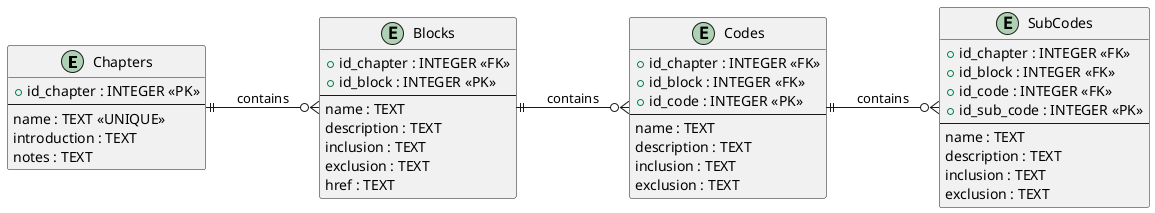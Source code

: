 @startuml
left to right direction

entity "Chapters" {
    + id_chapter : INTEGER <<PK>>
    --
    name : TEXT <<UNIQUE>>
    introduction : TEXT
    notes : TEXT
}

entity "Blocks" {
    + id_chapter : INTEGER <<FK>>
    + id_block : INTEGER <<PK>>
    --
    name : TEXT
    description : TEXT
    inclusion : TEXT
    exclusion : TEXT
    href : TEXT
}

entity "Codes" {
    + id_chapter : INTEGER <<FK>>
    + id_block : INTEGER <<FK>>
    + id_code : INTEGER <<PK>>
    --
    name : TEXT
    description : TEXT
    inclusion : TEXT
    exclusion : TEXT
}

entity "SubCodes" {
    + id_chapter : INTEGER <<FK>>
    + id_block : INTEGER <<FK>>
    + id_code : INTEGER <<FK>>
    + id_sub_code : INTEGER <<PK>>
    --
    name : TEXT
    description : TEXT
    inclusion : TEXT
    exclusion : TEXT
}

Chapters ||--o{ Blocks : "contains"
Blocks ||--o{ Codes : "contains"
Codes ||--o{ SubCodes : "contains"

@enduml
